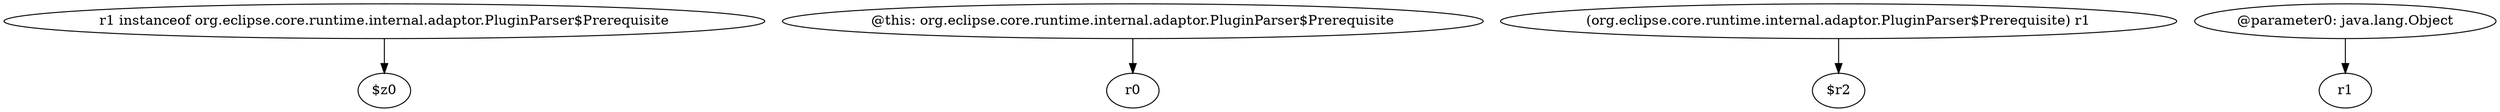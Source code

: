 digraph g {
0[label="r1 instanceof org.eclipse.core.runtime.internal.adaptor.PluginParser$Prerequisite"]
1[label="$z0"]
0->1[label=""]
2[label="@this: org.eclipse.core.runtime.internal.adaptor.PluginParser$Prerequisite"]
3[label="r0"]
2->3[label=""]
4[label="(org.eclipse.core.runtime.internal.adaptor.PluginParser$Prerequisite) r1"]
5[label="$r2"]
4->5[label=""]
6[label="@parameter0: java.lang.Object"]
7[label="r1"]
6->7[label=""]
}